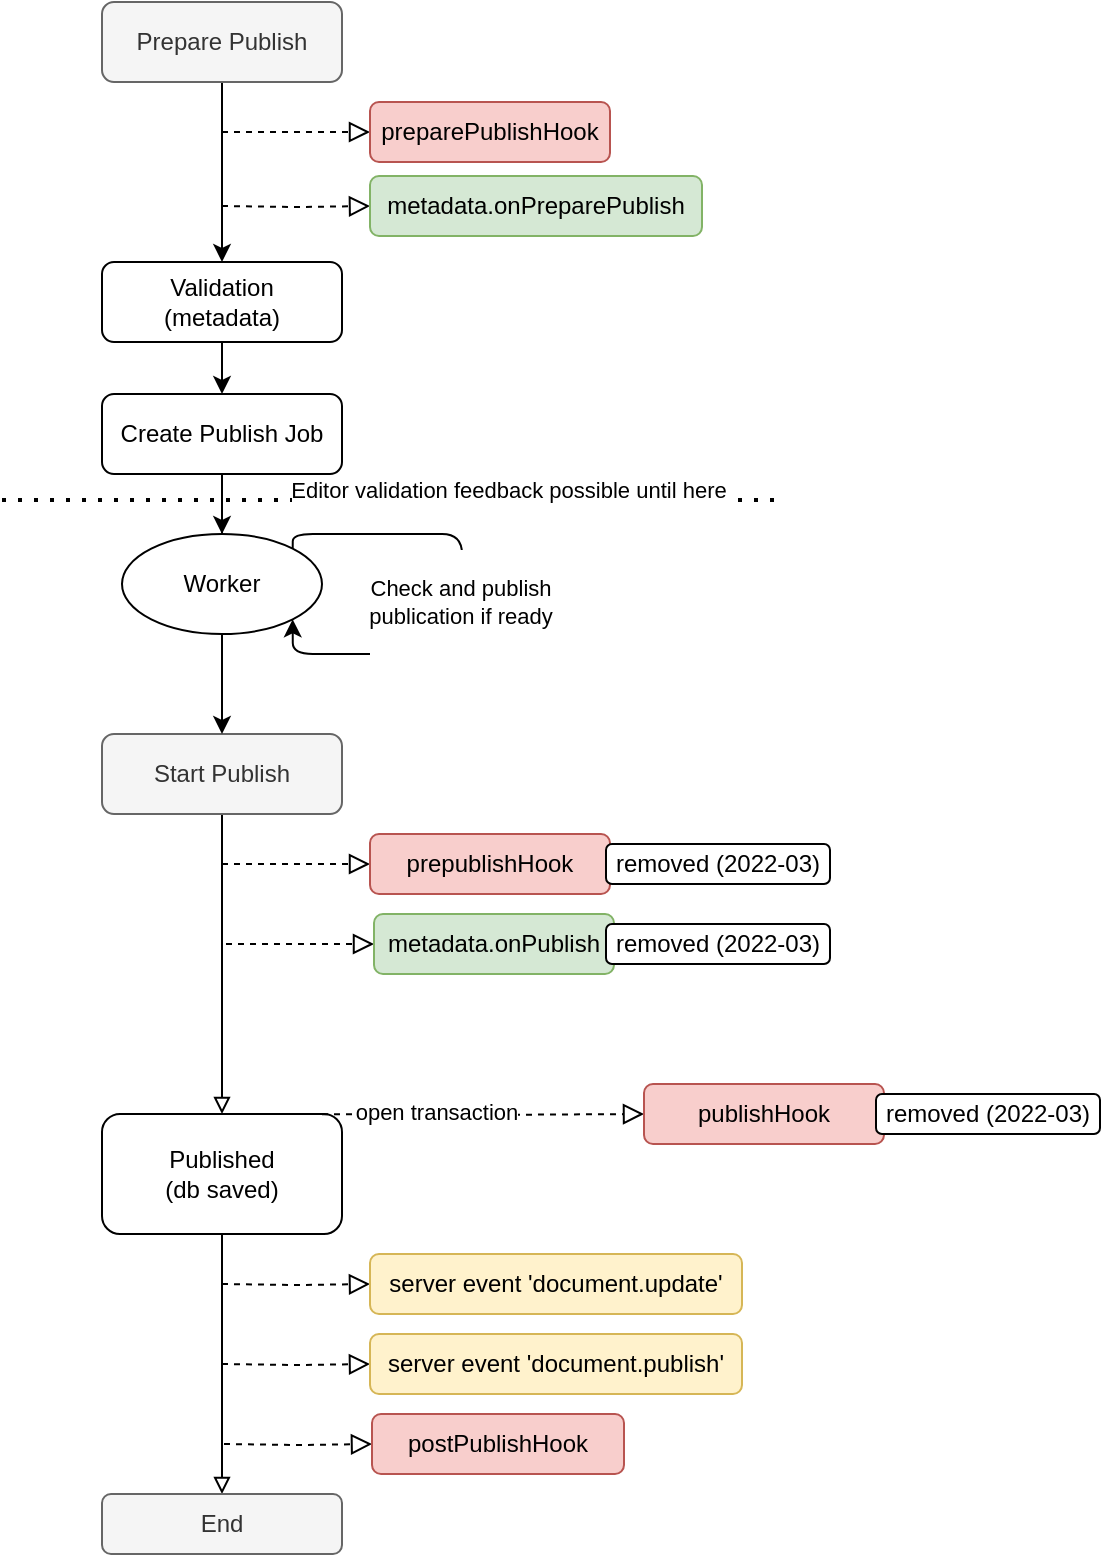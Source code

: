 <mxfile version="17.4.0" type="device"><diagram id="C5RBs43oDa-KdzZeNtuy" name="Page-1"><mxGraphModel dx="1234" dy="793" grid="1" gridSize="10" guides="1" tooltips="1" connect="1" arrows="1" fold="1" page="1" pageScale="1" pageWidth="827" pageHeight="1169" math="0" shadow="0"><root><mxCell id="WIyWlLk6GJQsqaUBKTNV-0"/><mxCell id="WIyWlLk6GJQsqaUBKTNV-1" parent="WIyWlLk6GJQsqaUBKTNV-0"/><mxCell id="SB4oN-p9wXeRtXWqbFyM-1" value="" style="edgeStyle=orthogonalEdgeStyle;rounded=0;orthogonalLoop=1;jettySize=auto;html=1;" edge="1" parent="WIyWlLk6GJQsqaUBKTNV-1" source="WIyWlLk6GJQsqaUBKTNV-3" target="SB4oN-p9wXeRtXWqbFyM-0"><mxGeometry relative="1" as="geometry"/></mxCell><mxCell id="WIyWlLk6GJQsqaUBKTNV-3" value="Prepare Publish" style="rounded=1;whiteSpace=wrap;html=1;fontSize=12;glass=0;strokeWidth=1;shadow=0;fillColor=#f5f5f5;fontColor=#333333;strokeColor=#666666;" parent="WIyWlLk6GJQsqaUBKTNV-1" vertex="1"><mxGeometry x="160" y="14" width="120" height="40" as="geometry"/></mxCell><mxCell id="WIyWlLk6GJQsqaUBKTNV-5" value="" style="edgeStyle=orthogonalEdgeStyle;rounded=0;html=1;jettySize=auto;orthogonalLoop=1;fontSize=11;endArrow=block;endFill=0;endSize=8;strokeWidth=1;shadow=0;labelBackgroundColor=none;dashed=1;" parent="WIyWlLk6GJQsqaUBKTNV-1" edge="1"><mxGeometry y="10" relative="1" as="geometry"><mxPoint as="offset"/><mxPoint x="220" y="79" as="sourcePoint"/><mxPoint x="294" y="79" as="targetPoint"/></mxGeometry></mxCell><mxCell id="WIyWlLk6GJQsqaUBKTNV-7" value="preparePublishHook" style="rounded=1;whiteSpace=wrap;html=1;fontSize=12;glass=0;strokeWidth=1;shadow=0;fillColor=#f8cecc;strokeColor=#b85450;" parent="WIyWlLk6GJQsqaUBKTNV-1" vertex="1"><mxGeometry x="294" y="64" width="120" height="30" as="geometry"/></mxCell><mxCell id="PIJ5alMTUKmc46VuEc_F-0" value="" style="edgeStyle=orthogonalEdgeStyle;rounded=0;html=1;jettySize=auto;orthogonalLoop=1;fontSize=11;endArrow=block;endFill=0;endSize=8;strokeWidth=1;shadow=0;labelBackgroundColor=none;dashed=1;" parent="WIyWlLk6GJQsqaUBKTNV-1" target="PIJ5alMTUKmc46VuEc_F-1" edge="1"><mxGeometry y="10" relative="1" as="geometry"><mxPoint as="offset"/><mxPoint x="220" y="116" as="sourcePoint"/></mxGeometry></mxCell><mxCell id="PIJ5alMTUKmc46VuEc_F-1" value="metadata.onPreparePublish" style="rounded=1;whiteSpace=wrap;html=1;fontSize=12;glass=0;strokeWidth=1;shadow=0;fillColor=#d5e8d4;strokeColor=#82b366;" parent="WIyWlLk6GJQsqaUBKTNV-1" vertex="1"><mxGeometry x="294" y="101" width="166" height="30" as="geometry"/></mxCell><mxCell id="oqrzkQcYwy7KhWAY6Eom-1" value="" style="edgeStyle=orthogonalEdgeStyle;rounded=0;orthogonalLoop=1;jettySize=auto;html=1;" parent="WIyWlLk6GJQsqaUBKTNV-1" source="PIJ5alMTUKmc46VuEc_F-4" edge="1"><mxGeometry relative="1" as="geometry"><mxPoint x="220" y="290" as="targetPoint"/></mxGeometry></mxCell><mxCell id="oqrzkQcYwy7KhWAY6Eom-3" value="" style="edgeStyle=orthogonalEdgeStyle;rounded=0;orthogonalLoop=1;jettySize=auto;html=1;" parent="WIyWlLk6GJQsqaUBKTNV-1" source="PIJ5alMTUKmc46VuEc_F-4" target="oqrzkQcYwy7KhWAY6Eom-2" edge="1"><mxGeometry relative="1" as="geometry"/></mxCell><mxCell id="PIJ5alMTUKmc46VuEc_F-4" value="Create Publish Job" style="rounded=1;whiteSpace=wrap;html=1;fontSize=12;glass=0;strokeWidth=1;shadow=0;" parent="WIyWlLk6GJQsqaUBKTNV-1" vertex="1"><mxGeometry x="160" y="210" width="120" height="40" as="geometry"/></mxCell><mxCell id="PIJ5alMTUKmc46VuEc_F-12" value="" style="edgeStyle=orthogonalEdgeStyle;rounded=0;orthogonalLoop=1;jettySize=auto;html=1;endArrow=block;endFill=0;strokeColor=#000000;" parent="WIyWlLk6GJQsqaUBKTNV-1" source="PIJ5alMTUKmc46VuEc_F-5" target="PIJ5alMTUKmc46VuEc_F-11" edge="1"><mxGeometry relative="1" as="geometry"/></mxCell><mxCell id="PIJ5alMTUKmc46VuEc_F-5" value="Start Publish" style="rounded=1;whiteSpace=wrap;html=1;fontSize=12;glass=0;strokeWidth=1;shadow=0;fillColor=#f5f5f5;fontColor=#333333;strokeColor=#666666;" parent="WIyWlLk6GJQsqaUBKTNV-1" vertex="1"><mxGeometry x="160" y="380" width="120" height="40" as="geometry"/></mxCell><mxCell id="PIJ5alMTUKmc46VuEc_F-33" value="" style="edgeStyle=orthogonalEdgeStyle;rounded=0;orthogonalLoop=1;jettySize=auto;html=1;endArrow=block;endFill=0;strokeColor=#000000;" parent="WIyWlLk6GJQsqaUBKTNV-1" source="PIJ5alMTUKmc46VuEc_F-11" edge="1"><mxGeometry relative="1" as="geometry"><mxPoint x="220" y="760" as="targetPoint"/></mxGeometry></mxCell><mxCell id="PIJ5alMTUKmc46VuEc_F-11" value="Published&lt;br&gt;(db saved)" style="rounded=1;whiteSpace=wrap;html=1;shadow=0;strokeWidth=1;glass=0;" parent="WIyWlLk6GJQsqaUBKTNV-1" vertex="1"><mxGeometry x="160" y="570" width="120" height="60" as="geometry"/></mxCell><mxCell id="PIJ5alMTUKmc46VuEc_F-35" value="" style="edgeStyle=orthogonalEdgeStyle;rounded=0;html=1;jettySize=auto;orthogonalLoop=1;fontSize=11;endArrow=block;endFill=0;endSize=8;strokeWidth=1;shadow=0;labelBackgroundColor=none;dashed=1;" parent="WIyWlLk6GJQsqaUBKTNV-1" edge="1"><mxGeometry y="10" relative="1" as="geometry"><mxPoint as="offset"/><mxPoint x="220" y="445" as="sourcePoint"/><mxPoint x="294" y="445" as="targetPoint"/></mxGeometry></mxCell><mxCell id="PIJ5alMTUKmc46VuEc_F-36" value="prepublishHook" style="rounded=1;whiteSpace=wrap;html=1;fontSize=12;glass=0;strokeWidth=1;shadow=0;fillColor=#f8cecc;strokeColor=#b85450;" parent="WIyWlLk6GJQsqaUBKTNV-1" vertex="1"><mxGeometry x="294" y="430" width="120" height="30" as="geometry"/></mxCell><mxCell id="PIJ5alMTUKmc46VuEc_F-37" value="" style="edgeStyle=orthogonalEdgeStyle;rounded=0;html=1;jettySize=auto;orthogonalLoop=1;fontSize=11;endArrow=block;endFill=0;endSize=8;strokeWidth=1;shadow=0;labelBackgroundColor=none;dashed=1;" parent="WIyWlLk6GJQsqaUBKTNV-1" edge="1"><mxGeometry y="10" relative="1" as="geometry"><mxPoint as="offset"/><mxPoint x="222" y="485" as="sourcePoint"/><mxPoint x="296" y="485" as="targetPoint"/></mxGeometry></mxCell><mxCell id="PIJ5alMTUKmc46VuEc_F-38" value="metadata.onPublish" style="rounded=1;whiteSpace=wrap;html=1;fontSize=12;glass=0;strokeWidth=1;shadow=0;fillColor=#d5e8d4;strokeColor=#82b366;" parent="WIyWlLk6GJQsqaUBKTNV-1" vertex="1"><mxGeometry x="296" y="470" width="120" height="30" as="geometry"/></mxCell><mxCell id="PIJ5alMTUKmc46VuEc_F-40" value="" style="edgeStyle=orthogonalEdgeStyle;rounded=0;html=1;jettySize=auto;orthogonalLoop=1;fontSize=11;endArrow=block;endFill=0;endSize=8;strokeWidth=1;shadow=0;labelBackgroundColor=none;dashed=1;entryX=0;entryY=0.5;entryDx=0;entryDy=0;" parent="WIyWlLk6GJQsqaUBKTNV-1" target="PIJ5alMTUKmc46VuEc_F-41" edge="1"><mxGeometry y="10" relative="1" as="geometry"><mxPoint as="offset"/><mxPoint x="258" y="570" as="sourcePoint"/><mxPoint x="332" y="570" as="targetPoint"/></mxGeometry></mxCell><mxCell id="vkSrw8bz6P3DA84dPN4Y-0" value="open transaction" style="edgeLabel;html=1;align=center;verticalAlign=middle;resizable=0;points=[];" parent="PIJ5alMTUKmc46VuEc_F-40" vertex="1" connectable="0"><mxGeometry x="-0.213" y="2" relative="1" as="geometry"><mxPoint as="offset"/></mxGeometry></mxCell><mxCell id="PIJ5alMTUKmc46VuEc_F-41" value="publishHook" style="rounded=1;whiteSpace=wrap;html=1;fontSize=12;glass=0;strokeWidth=1;shadow=0;fillColor=#f8cecc;strokeColor=#b85450;" parent="WIyWlLk6GJQsqaUBKTNV-1" vertex="1"><mxGeometry x="431" y="555" width="120" height="30" as="geometry"/></mxCell><mxCell id="PIJ5alMTUKmc46VuEc_F-43" value="" style="edgeStyle=orthogonalEdgeStyle;rounded=0;html=1;jettySize=auto;orthogonalLoop=1;fontSize=11;endArrow=block;endFill=0;endSize=8;strokeWidth=1;shadow=0;labelBackgroundColor=none;dashed=1;" parent="WIyWlLk6GJQsqaUBKTNV-1" target="PIJ5alMTUKmc46VuEc_F-44" edge="1"><mxGeometry y="10" relative="1" as="geometry"><mxPoint as="offset"/><mxPoint x="220" y="655" as="sourcePoint"/></mxGeometry></mxCell><mxCell id="PIJ5alMTUKmc46VuEc_F-44" value="server event 'document.update'" style="rounded=1;whiteSpace=wrap;html=1;fontSize=12;glass=0;strokeWidth=1;shadow=0;fillColor=#fff2cc;strokeColor=#d6b656;" parent="WIyWlLk6GJQsqaUBKTNV-1" vertex="1"><mxGeometry x="294" y="640" width="186" height="30" as="geometry"/></mxCell><mxCell id="PIJ5alMTUKmc46VuEc_F-45" value="" style="edgeStyle=orthogonalEdgeStyle;rounded=0;html=1;jettySize=auto;orthogonalLoop=1;fontSize=11;endArrow=block;endFill=0;endSize=8;strokeWidth=1;shadow=0;labelBackgroundColor=none;dashed=1;" parent="WIyWlLk6GJQsqaUBKTNV-1" target="PIJ5alMTUKmc46VuEc_F-46" edge="1"><mxGeometry y="10" relative="1" as="geometry"><mxPoint as="offset"/><mxPoint x="220" y="695" as="sourcePoint"/></mxGeometry></mxCell><mxCell id="PIJ5alMTUKmc46VuEc_F-46" value="server event 'document.publish'" style="rounded=1;whiteSpace=wrap;html=1;fontSize=12;glass=0;strokeWidth=1;shadow=0;fillColor=#fff2cc;strokeColor=#d6b656;" parent="WIyWlLk6GJQsqaUBKTNV-1" vertex="1"><mxGeometry x="294" y="680" width="186" height="30" as="geometry"/></mxCell><mxCell id="PIJ5alMTUKmc46VuEc_F-47" value="" style="edgeStyle=orthogonalEdgeStyle;rounded=0;html=1;jettySize=auto;orthogonalLoop=1;fontSize=11;endArrow=block;endFill=0;endSize=8;strokeWidth=1;shadow=0;labelBackgroundColor=none;dashed=1;" parent="WIyWlLk6GJQsqaUBKTNV-1" target="PIJ5alMTUKmc46VuEc_F-48" edge="1"><mxGeometry y="10" relative="1" as="geometry"><mxPoint as="offset"/><mxPoint x="221" y="735" as="sourcePoint"/></mxGeometry></mxCell><mxCell id="PIJ5alMTUKmc46VuEc_F-48" value="postPublishHook" style="rounded=1;whiteSpace=wrap;html=1;fontSize=12;glass=0;strokeWidth=1;shadow=0;fillColor=#f8cecc;strokeColor=#b85450;" parent="WIyWlLk6GJQsqaUBKTNV-1" vertex="1"><mxGeometry x="295" y="720" width="126" height="30" as="geometry"/></mxCell><mxCell id="oqrzkQcYwy7KhWAY6Eom-7" value="" style="edgeStyle=orthogonalEdgeStyle;rounded=1;orthogonalLoop=1;jettySize=auto;html=1;" parent="WIyWlLk6GJQsqaUBKTNV-1" source="oqrzkQcYwy7KhWAY6Eom-2" target="PIJ5alMTUKmc46VuEc_F-5" edge="1"><mxGeometry relative="1" as="geometry"/></mxCell><mxCell id="oqrzkQcYwy7KhWAY6Eom-2" value="Worker" style="ellipse;whiteSpace=wrap;html=1;rounded=1;shadow=0;strokeWidth=1;glass=0;" parent="WIyWlLk6GJQsqaUBKTNV-1" vertex="1"><mxGeometry x="170" y="280" width="100" height="50" as="geometry"/></mxCell><mxCell id="oqrzkQcYwy7KhWAY6Eom-4" style="edgeStyle=orthogonalEdgeStyle;rounded=1;orthogonalLoop=1;jettySize=auto;html=1;exitX=1;exitY=0;exitDx=0;exitDy=0;entryX=1;entryY=1;entryDx=0;entryDy=0;" parent="WIyWlLk6GJQsqaUBKTNV-1" source="oqrzkQcYwy7KhWAY6Eom-2" target="oqrzkQcYwy7KhWAY6Eom-2" edge="1"><mxGeometry relative="1" as="geometry"><mxPoint x="310" y="270" as="sourcePoint"/><mxPoint x="270" y="350" as="targetPoint"/><Array as="points"><mxPoint x="255" y="280"/><mxPoint x="340" y="280"/><mxPoint x="340" y="340"/><mxPoint x="255" y="340"/></Array></mxGeometry></mxCell><mxCell id="oqrzkQcYwy7KhWAY6Eom-5" value="&lt;br&gt;Check and publish &lt;br&gt;publication if ready&lt;br&gt;&amp;nbsp;" style="edgeLabel;html=1;align=center;verticalAlign=middle;resizable=0;points=[];" parent="oqrzkQcYwy7KhWAY6Eom-4" vertex="1" connectable="0"><mxGeometry x="-0.011" y="-1" relative="1" as="geometry"><mxPoint as="offset"/></mxGeometry></mxCell><mxCell id="oqrzkQcYwy7KhWAY6Eom-6" value="" style="endArrow=none;dashed=1;html=1;dashPattern=1 3;strokeWidth=2;rounded=1;" parent="WIyWlLk6GJQsqaUBKTNV-1" edge="1"><mxGeometry width="50" height="50" relative="1" as="geometry"><mxPoint x="110" y="263" as="sourcePoint"/><mxPoint x="500" y="263" as="targetPoint"/></mxGeometry></mxCell><mxCell id="oqrzkQcYwy7KhWAY6Eom-8" value="Editor validation feedback possible until here&lt;br&gt;" style="edgeLabel;html=1;align=center;verticalAlign=middle;resizable=0;points=[];" parent="oqrzkQcYwy7KhWAY6Eom-6" vertex="1" connectable="0"><mxGeometry x="0.297" y="5" relative="1" as="geometry"><mxPoint as="offset"/></mxGeometry></mxCell><mxCell id="XWeJt5pMZhcQu1z0QvsZ-0" value="End" style="whiteSpace=wrap;html=1;rounded=1;shadow=0;strokeWidth=1;glass=0;fillColor=#f5f5f5;fontColor=#333333;strokeColor=#666666;" parent="WIyWlLk6GJQsqaUBKTNV-1" vertex="1"><mxGeometry x="160" y="760" width="120" height="30" as="geometry"/></mxCell><mxCell id="XWeJt5pMZhcQu1z0QvsZ-1" value="removed (2022-03)" style="rounded=1;whiteSpace=wrap;html=1;shadow=0;strokeWidth=1;glass=0;" parent="WIyWlLk6GJQsqaUBKTNV-1" vertex="1"><mxGeometry x="412" y="435" width="112" height="20" as="geometry"/></mxCell><mxCell id="XWeJt5pMZhcQu1z0QvsZ-2" value="removed (2022-03)" style="rounded=1;whiteSpace=wrap;html=1;shadow=0;strokeWidth=1;glass=0;" parent="WIyWlLk6GJQsqaUBKTNV-1" vertex="1"><mxGeometry x="547" y="560" width="112" height="20" as="geometry"/></mxCell><mxCell id="XWeJt5pMZhcQu1z0QvsZ-3" value="removed (2022-03)" style="rounded=1;whiteSpace=wrap;html=1;shadow=0;strokeWidth=1;glass=0;" parent="WIyWlLk6GJQsqaUBKTNV-1" vertex="1"><mxGeometry x="412" y="475" width="112" height="20" as="geometry"/></mxCell><mxCell id="SB4oN-p9wXeRtXWqbFyM-3" value="" style="edgeStyle=orthogonalEdgeStyle;rounded=0;orthogonalLoop=1;jettySize=auto;html=1;" edge="1" parent="WIyWlLk6GJQsqaUBKTNV-1" source="SB4oN-p9wXeRtXWqbFyM-0"><mxGeometry relative="1" as="geometry"><mxPoint x="220" y="210" as="targetPoint"/></mxGeometry></mxCell><mxCell id="SB4oN-p9wXeRtXWqbFyM-0" value="Validation&lt;br&gt;(metadata)" style="rounded=1;whiteSpace=wrap;html=1;fontSize=12;glass=0;strokeWidth=1;shadow=0;" vertex="1" parent="WIyWlLk6GJQsqaUBKTNV-1"><mxGeometry x="160" y="144" width="120" height="40" as="geometry"/></mxCell></root></mxGraphModel></diagram></mxfile>